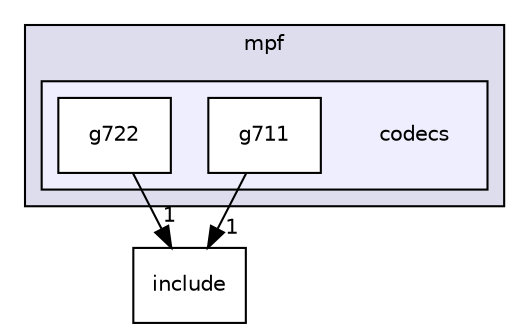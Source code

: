 digraph "codecs" {
  compound=true
  node [ fontsize="10", fontname="Helvetica"];
  edge [ labelfontsize="10", labelfontname="Helvetica"];
  subgraph clusterdir_342be8fa773ff0594874056fe107febd {
    graph [ bgcolor="#ddddee", pencolor="black", label="mpf" fontname="Helvetica", fontsize="10", URL="dir_342be8fa773ff0594874056fe107febd.html"]
  subgraph clusterdir_92459038e0c04805cc4a923303ee7ebb {
    graph [ bgcolor="#eeeeff", pencolor="black", label="" URL="dir_92459038e0c04805cc4a923303ee7ebb.html"];
    dir_92459038e0c04805cc4a923303ee7ebb [shape=plaintext label="codecs"];
    dir_c869e1434805aa8f8c945b70b8ed45ce [shape=box label="g711" color="black" fillcolor="white" style="filled" URL="dir_c869e1434805aa8f8c945b70b8ed45ce.html"];
    dir_f625b55f589e7f5f3d6d9edece047e90 [shape=box label="g722" color="black" fillcolor="white" style="filled" URL="dir_f625b55f589e7f5f3d6d9edece047e90.html"];
  }
  }
  dir_3c1f389eca1f441ba1c98a8d099f902a [shape=box label="include" URL="dir_3c1f389eca1f441ba1c98a8d099f902a.html"];
  dir_c869e1434805aa8f8c945b70b8ed45ce->dir_3c1f389eca1f441ba1c98a8d099f902a [headlabel="1", labeldistance=1.5 headhref="dir_000008_000011.html"];
  dir_f625b55f589e7f5f3d6d9edece047e90->dir_3c1f389eca1f441ba1c98a8d099f902a [headlabel="1", labeldistance=1.5 headhref="dir_000009_000011.html"];
}
